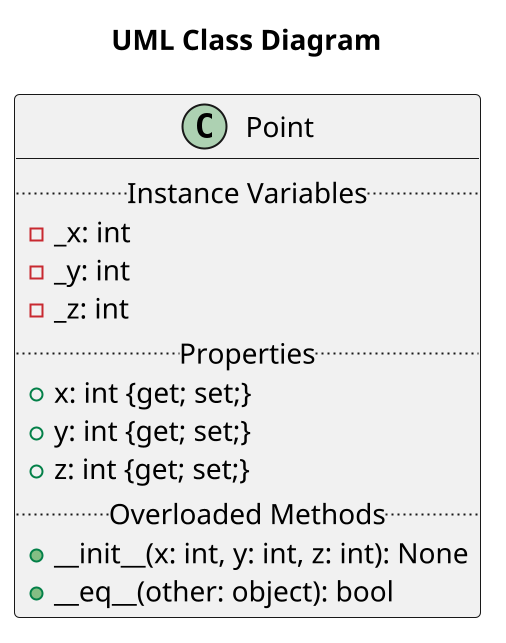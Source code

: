 @startuml Point
scale 2
title "UML Class Diagram"

class Point {
    .. Instance Variables ..
    - _x: int
    - _y: int
    - _z: int
    .. Properties ..
    + x: int {get; set;}
    + y: int {get; set;}
    + z: int {get; set;}
    .. Overloaded Methods ..
    + __init__(x: int, y: int, z: int): None
    + __eq__(other: object): bool
}
@enduml
